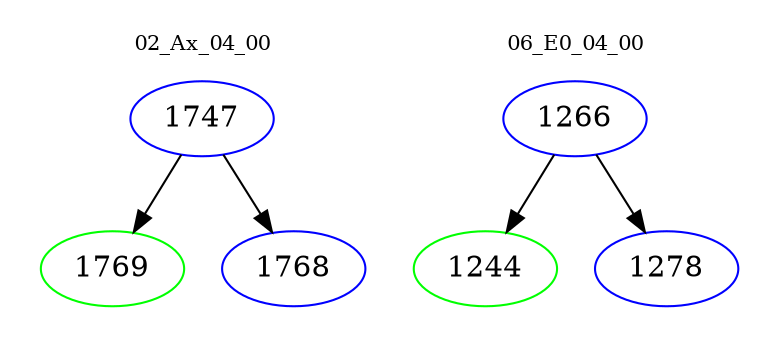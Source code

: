 digraph{
subgraph cluster_0 {
color = white
label = "02_Ax_04_00";
fontsize=10;
T0_1747 [label="1747", color="blue"]
T0_1747 -> T0_1769 [color="black"]
T0_1769 [label="1769", color="green"]
T0_1747 -> T0_1768 [color="black"]
T0_1768 [label="1768", color="blue"]
}
subgraph cluster_1 {
color = white
label = "06_E0_04_00";
fontsize=10;
T1_1266 [label="1266", color="blue"]
T1_1266 -> T1_1244 [color="black"]
T1_1244 [label="1244", color="green"]
T1_1266 -> T1_1278 [color="black"]
T1_1278 [label="1278", color="blue"]
}
}
